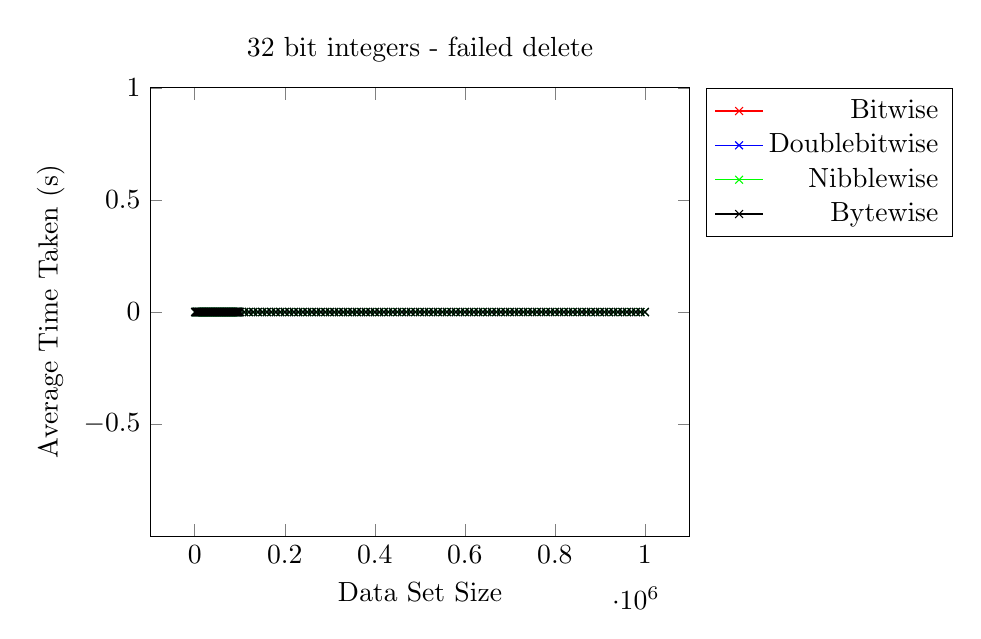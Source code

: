 \begin{tikzpicture}
\begin{axis}[
legend style={
    cells={anchor=east},
    legend pos=outer north east,
},
xlabel=Data Set Size,
ylabel=Average Time Taken (s),
title=32 bit integers - failed delete]
\addplot[color=red,mark=x] coordinates {
    (1000,0.0)
    (2000,0.0)
    (3000,0.0)
    (4000,0.0)
    (5000,0.0)
    (6000,0.0)
    (7000,0.0)
    (8000,0.0)
    (9000,0.0)
    (10000,0.0)
    (11000,0.0)
    (12000,0.0)
    (13000,0.0)
    (14000,0.0)
    (15000,0.0)
    (16000,0.0)
    (17000,0.0)
    (18000,0.0)
    (19000,0.0)
    (20000,0.0)
    (21000,0.0)
    (22000,0.0)
    (23000,0.0)
    (24000,0.0)
    (25000,0.0)
    (26000,0.0)
    (27000,0.0)
    (28000,0.0)
    (29000,0.0)
    (30000,0.0)
    (31000,0.0)
    (32000,0.0)
    (33000,0.0)
    (34000,0.0)
    (35000,0.0)
    (36000,0.0)
    (37000,0.0)
    (38000,0.0)
    (39000,0.0)
    (40000,0.0)
    (41000,0.0)
    (42000,0.0)
    (43000,0.0)
    (44000,0.0)
    (45000,0.0)
    (46000,0.0)
    (47000,0.0)
    (48000,0.0)
    (49000,0.0)
    (50000,0.0)
    (51000,0.0)
    (52000,0.0)
    (53000,0.0)
    (54000,0.0)
    (55000,0.0)
    (56000,0.0)
    (57000,0.0)
    (58000,0.0)
    (59000,0.0)
    (60000,0.0)
    (61000,0.0)
    (62000,0.0)
    (63000,0.0)
    (64000,0.0)
    (65000,0.0)
    (66000,0.0)
    (67000,0.0)
    (68000,0.0)
    (69000,0.0)
    (70000,0.0)
    (71000,0.0)
    (72000,0.0)
    (73000,0.0)
    (74000,0.0)
    (75000,0.0)
    (76000,0.0)
    (77000,0.0)
    (78000,0.0)
    (79000,0.0)
    (80000,0.0)
    (81000,0.0)
    (82000,0.0)
    (83000,0.0)
    (84000,0.0)
    (85000,0.0)
    (86000,0.0)
    (87000,0.0)
    (88000,0.0)
    (89000,0.0)
    (90000,0.0)
    (91000,0.0)
    (92000,0.0)
    (93000,0.0)
    (94000,0.0)
    (95000,0.0)
    (96000,0.0)
    (97000,0.0)
    (98000,0.0)
    (99000,0.0)
    (100000,0.0)
    (110000,0.0)
    (120000,0.0)
    (130000,0.0)
    (140000,0.0)
    (150000,0.0)
    (160000,0.0)
    (170000,0.0)
    (180000,0.0)
    (190000,0.0)
    (200000,0.0)
    (210000,0.0)
    (220000,0.0)
    (230000,0.0)
    (240000,0.0)
    (250000,0.0)
    (260000,0.0)
    (270000,0.0)
    (280000,0.0)
    (290000,0.0)
    (300000,0.0)
    (310000,0.0)
    (320000,0.0)
    (330000,0.0)
    (340000,0.0)
    (350000,0.0)
    (360000,0.0)
    (370000,0.0)
    (380000,0.0)
    (390000,0.0)
    (400000,0.0)
    (410000,0.0)
    (420000,0.0)
    (430000,0.0)
    (440000,0.0)
    (450000,0.0)
    (460000,0.0)
    (470000,0.0)
    (480000,0.0)
    (490000,0.0)
    (500000,0.0)
    (510000,0.0)
    (520000,0.0)
    (530000,0.0)
    (540000,0.0)
    (550000,0.0)
    (560000,0.0)
    (570000,0.0)
    (580000,0.0)
    (590000,0.0)
    (600000,0.0)
    (610000,0.0)
    (620000,0.0)
    (630000,0.0)
    (640000,0.0)
    (650000,0.0)
    (660000,0.0)
    (670000,0.0)
    (680000,0.0)
    (690000,0.0)
    (700000,0.0)
    (710000,0.0)
    (720000,0.0)
    (730000,0.0)
    (740000,0.0)
    (750000,0.0)
    (760000,0.0)
    (770000,0.0)
    (780000,0.0)
    (790000,0.0)
    (800000,0.0)
    (810000,0.0)
    (820000,0.0)
    (830000,0.0)
    (840000,0.0)
    (850000,0.0)
    (860000,0.0)
    (870000,0.0)
    (880000,0.0)
    (890000,0.0)
    (900000,0.0)
    (910000,0.0)
    (920000,0.0)
    (930000,0.0)
    (940000,0.0)
    (950000,0.0)
    (960000,0.0)
    (970000,0.0)
    (980000,0.0)
    (990000,0.0)
    (1000000,0.0)
};
\addlegendentry{Bitwise}

\addplot[color=blue,mark=x] coordinates {
    (1000,0.0)
    (2000,0.0)
    (3000,0.0)
    (4000,0.0)
    (5000,0.0)
    (6000,0.0)
    (7000,0.0)
    (8000,0.0)
    (9000,0.0)
    (10000,0.0)
    (11000,0.0)
    (12000,0.0)
    (13000,0.0)
    (14000,0.0)
    (15000,0.0)
    (16000,0.0)
    (17000,0.0)
    (18000,0.0)
    (19000,0.0)
    (20000,0.0)
    (21000,0.0)
    (22000,0.0)
    (23000,0.0)
    (24000,0.0)
    (25000,0.0)
    (26000,0.0)
    (27000,0.0)
    (28000,0.0)
    (29000,0.0)
    (30000,0.0)
    (31000,0.0)
    (32000,0.0)
    (33000,0.0)
    (34000,0.0)
    (35000,0.0)
    (36000,0.0)
    (37000,0.0)
    (38000,0.0)
    (39000,0.0)
    (40000,0.0)
    (41000,0.0)
    (42000,0.0)
    (43000,0.0)
    (44000,0.0)
    (45000,0.0)
    (46000,0.0)
    (47000,0.0)
    (48000,0.0)
    (49000,0.0)
    (50000,0.0)
    (51000,0.0)
    (52000,0.0)
    (53000,0.0)
    (54000,0.0)
    (55000,0.0)
    (56000,0.0)
    (57000,0.0)
    (58000,0.0)
    (59000,0.0)
    (60000,0.0)
    (61000,0.0)
    (62000,0.0)
    (63000,0.0)
    (64000,0.0)
    (65000,0.0)
    (66000,0.0)
    (67000,0.0)
    (68000,0.0)
    (69000,0.0)
    (70000,0.0)
    (71000,0.0)
    (72000,0.0)
    (73000,0.0)
    (74000,0.0)
    (75000,0.0)
    (76000,0.0)
    (77000,0.0)
    (78000,0.0)
    (79000,0.0)
    (80000,0.0)
    (81000,0.0)
    (82000,0.0)
    (83000,0.0)
    (84000,0.0)
    (85000,0.0)
    (86000,0.0)
    (87000,0.0)
    (88000,0.0)
    (89000,0.0)
    (90000,0.0)
    (91000,0.0)
    (92000,0.0)
    (93000,0.0)
    (94000,0.0)
    (95000,0.0)
    (96000,0.0)
    (97000,0.0)
    (98000,0.0)
    (99000,0.0)
    (100000,0.0)
    (110000,0.0)
    (120000,0.0)
    (130000,0.0)
    (140000,0.0)
    (150000,0.0)
    (160000,0.0)
    (170000,0.0)
    (180000,0.0)
    (190000,0.0)
    (200000,0.0)
    (210000,0.0)
    (220000,0.0)
    (230000,0.0)
    (240000,0.0)
    (250000,0.0)
    (260000,0.0)
    (270000,0.0)
    (280000,0.0)
    (290000,0.0)
    (300000,0.0)
    (310000,0.0)
    (320000,0.0)
    (330000,0.0)
    (340000,0.0)
    (350000,0.0)
    (360000,0.0)
    (370000,0.0)
    (380000,0.0)
    (390000,0.0)
    (400000,0.0)
    (410000,0.0)
    (420000,0.0)
    (430000,0.0)
    (440000,0.0)
    (450000,0.0)
    (460000,0.0)
    (470000,0.0)
    (480000,0.0)
    (490000,0.0)
    (500000,0.0)
    (510000,0.0)
    (520000,0.0)
    (530000,0.0)
    (540000,0.0)
    (550000,0.0)
    (560000,0.0)
    (570000,0.0)
    (580000,0.0)
    (590000,0.0)
    (600000,0.0)
    (610000,0.0)
    (620000,0.0)
    (630000,0.0)
    (640000,0.0)
    (650000,0.0)
    (660000,0.0)
    (670000,0.0)
    (680000,0.0)
    (690000,0.0)
    (700000,0.0)
    (710000,0.0)
    (720000,0.0)
    (730000,0.0)
    (740000,0.0)
    (750000,0.0)
    (760000,0.0)
    (770000,0.0)
    (780000,0.0)
    (790000,0.0)
    (800000,0.0)
    (810000,0.0)
    (820000,0.0)
    (830000,0.0)
    (840000,0.0)
    (850000,0.0)
    (860000,0.0)
    (870000,0.0)
    (880000,0.0)
    (890000,0.0)
    (900000,0.0)
    (910000,0.0)
    (920000,0.0)
    (930000,0.0)
    (940000,0.0)
    (950000,0.0)
    (960000,0.0)
    (970000,0.0)
    (980000,0.0)
    (990000,0.0)
    (1000000,0.0)
};
\addlegendentry{Doublebitwise}

\addplot[color=green,mark=x] coordinates {
    (1000,0.0)
    (2000,0.0)
    (3000,0.0)
    (4000,0.0)
    (5000,0.0)
    (6000,0.0)
    (7000,0.0)
    (8000,0.0)
    (9000,0.0)
    (10000,0.0)
    (11000,0.0)
    (12000,0.0)
    (13000,0.0)
    (14000,0.0)
    (15000,0.0)
    (16000,0.0)
    (17000,0.0)
    (18000,0.0)
    (19000,0.0)
    (20000,0.0)
    (21000,0.0)
    (22000,0.0)
    (23000,0.0)
    (24000,0.0)
    (25000,0.0)
    (26000,0.0)
    (27000,0.0)
    (28000,0.0)
    (29000,0.0)
    (30000,0.0)
    (31000,0.0)
    (32000,0.0)
    (33000,0.0)
    (34000,0.0)
    (35000,0.0)
    (36000,0.0)
    (37000,0.0)
    (38000,0.0)
    (39000,0.0)
    (40000,0.0)
    (41000,0.0)
    (42000,0.0)
    (43000,0.0)
    (44000,0.0)
    (45000,0.0)
    (46000,0.0)
    (47000,0.0)
    (48000,0.0)
    (49000,0.0)
    (50000,0.0)
    (51000,0.0)
    (52000,0.0)
    (53000,0.0)
    (54000,0.0)
    (55000,0.0)
    (56000,0.0)
    (57000,0.0)
    (58000,0.0)
    (59000,0.0)
    (60000,0.0)
    (61000,0.0)
    (62000,0.0)
    (63000,0.0)
    (64000,0.0)
    (65000,0.0)
    (66000,0.0)
    (67000,0.0)
    (68000,0.0)
    (69000,0.0)
    (70000,0.0)
    (71000,0.0)
    (72000,0.0)
    (73000,0.0)
    (74000,0.0)
    (75000,0.0)
    (76000,0.0)
    (77000,0.0)
    (78000,0.0)
    (79000,0.0)
    (80000,0.0)
    (81000,0.0)
    (82000,0.0)
    (83000,0.0)
    (84000,0.0)
    (85000,0.0)
    (86000,0.0)
    (87000,0.0)
    (88000,0.0)
    (89000,0.0)
    (90000,0.0)
    (91000,0.0)
    (92000,0.0)
    (93000,0.0)
    (94000,0.0)
    (95000,0.0)
    (96000,0.0)
    (97000,0.0)
    (98000,0.0)
    (99000,0.0)
    (100000,0.0)
    (110000,0.0)
    (120000,0.0)
    (130000,0.0)
    (140000,0.0)
    (150000,0.0)
    (160000,0.0)
    (170000,0.0)
    (180000,0.0)
    (190000,0.0)
    (200000,0.0)
    (210000,0.0)
    (220000,0.0)
    (230000,0.0)
    (240000,0.0)
    (250000,0.0)
    (260000,0.0)
    (270000,0.0)
    (280000,0.0)
    (290000,0.0)
    (300000,0.0)
    (310000,0.0)
    (320000,0.0)
    (330000,0.0)
    (340000,0.0)
    (350000,0.0)
    (360000,0.0)
    (370000,0.0)
    (380000,0.0)
    (390000,0.0)
    (400000,0.0)
    (410000,0.0)
    (420000,0.0)
    (430000,0.0)
    (440000,0.0)
    (450000,0.0)
    (460000,0.0)
    (470000,0.0)
    (480000,0.0)
    (490000,0.0)
    (500000,0.0)
    (510000,0.0)
    (520000,0.0)
    (530000,0.0)
    (540000,0.0)
    (550000,0.0)
    (560000,0.0)
    (570000,0.0)
    (580000,0.0)
    (590000,0.0)
    (600000,0.0)
    (610000,0.0)
    (620000,0.0)
    (630000,0.0)
    (640000,0.0)
    (650000,0.0)
    (660000,0.0)
    (670000,0.0)
    (680000,0.0)
    (690000,0.0)
    (700000,0.0)
    (710000,0.0)
    (720000,0.0)
    (730000,0.0)
    (740000,0.0)
    (750000,0.0)
    (760000,0.0)
    (770000,0.0)
    (780000,0.0)
    (790000,0.0)
    (800000,0.0)
    (810000,0.0)
    (820000,0.0)
    (830000,0.0)
    (840000,0.0)
    (850000,0.0)
    (860000,0.0)
    (870000,0.0)
    (880000,0.0)
    (890000,0.0)
    (900000,0.0)
    (910000,0.0)
    (920000,0.0)
    (930000,0.0)
    (940000,0.0)
    (950000,0.0)
    (960000,0.0)
    (970000,0.0)
    (980000,0.0)
    (990000,0.0)
    (1000000,0.0)
};
\addlegendentry{Nibblewise}
\addplot[color=black,mark=x] coordinates {
    (1000,0.0)
    (2000,0.0)
    (3000,0.0)
    (4000,0.0)
    (5000,0.0)
    (6000,0.0)
    (7000,0.0)
    (8000,0.0)
    (9000,0.0)
    (10000,0.0)
    (11000,0.0)
    (12000,0.0)
    (13000,0.0)
    (14000,0.0)
    (15000,0.0)
    (16000,0.0)
    (17000,0.0)
    (18000,0.0)
    (19000,0.0)
    (20000,0.0)
    (21000,0.0)
    (22000,0.0)
    (23000,0.0)
    (24000,0.0)
    (25000,0.0)
    (26000,0.0)
    (27000,0.0)
    (28000,0.0)
    (29000,0.0)
    (30000,0.0)
    (31000,0.0)
    (32000,0.0)
    (33000,0.0)
    (34000,0.0)
    (35000,0.0)
    (36000,0.0)
    (37000,0.0)
    (38000,0.0)
    (39000,0.0)
    (40000,0.0)
    (41000,0.0)
    (42000,0.0)
    (43000,0.0)
    (44000,0.0)
    (45000,0.0)
    (46000,0.0)
    (47000,0.0)
    (48000,0.0)
    (49000,0.0)
    (50000,0.0)
    (51000,0.0)
    (52000,0.0)
    (53000,0.0)
    (54000,0.0)
    (55000,0.0)
    (56000,0.0)
    (57000,0.0)
    (58000,0.0)
    (59000,0.0)
    (60000,0.0)
    (61000,0.0)
    (62000,0.0)
    (63000,0.0)
    (64000,0.0)
    (65000,0.0)
    (66000,0.0)
    (67000,0.0)
    (68000,0.0)
    (69000,0.0)
    (70000,0.0)
    (71000,0.0)
    (72000,0.0)
    (73000,0.0)
    (74000,0.0)
    (75000,0.0)
    (76000,0.0)
    (77000,0.0)
    (78000,0.0)
    (79000,0.0)
    (80000,0.0)
    (81000,0.0)
    (82000,0.0)
    (83000,0.0)
    (84000,0.0)
    (85000,0.0)
    (86000,0.0)
    (87000,0.0)
    (88000,0.0)
    (89000,0.0)
    (90000,0.0)
    (91000,0.0)
    (92000,0.0)
    (93000,0.0)
    (94000,0.0)
    (95000,0.0)
    (96000,0.0)
    (97000,0.0)
    (98000,0.0)
    (99000,0.0)
    (100000,0.0)
    (110000,0.0)
    (120000,0.0)
    (130000,0.0)
    (140000,0.0)
    (150000,0.0)
    (160000,0.0)
    (170000,0.0)
    (180000,0.0)
    (190000,0.0)
    (200000,0.0)
    (210000,0.0)
    (220000,0.0)
    (230000,0.0)
    (240000,0.0)
    (250000,0.0)
    (260000,0.0)
    (270000,0.0)
    (280000,0.0)
    (290000,0.0)
    (300000,0.0)
    (310000,0.0)
    (320000,0.0)
    (330000,0.0)
    (340000,0.0)
    (350000,0.0)
    (360000,0.0)
    (370000,0.0)
    (380000,0.0)
    (390000,0.0)
    (400000,0.0)
    (410000,0.0)
    (420000,0.0)
    (430000,0.0)
    (440000,0.0)
    (450000,0.0)
    (460000,0.0)
    (470000,0.0)
    (480000,0.0)
    (490000,0.0)
    (500000,0.0)
    (510000,0.0)
    (520000,0.0)
    (530000,0.0)
    (540000,0.0)
    (550000,0.0)
    (560000,0.0)
    (570000,0.0)
    (580000,0.0)
    (590000,0.0)
    (600000,0.0)
    (610000,0.0)
    (620000,0.0)
    (630000,0.0)
    (640000,0.0)
    (650000,0.0)
    (660000,0.0)
    (670000,0.0)
    (680000,0.0)
    (690000,0.0)
    (700000,0.0)
    (710000,0.0)
    (720000,0.0)
    (730000,0.0)
    (740000,0.0)
    (750000,0.0)
    (760000,0.0)
    (770000,0.0)
    (780000,0.0)
    (790000,0.0)
    (800000,0.0)
    (810000,0.0)
    (820000,0.0)
    (830000,0.0)
    (840000,0.0)
    (850000,0.0)
    (860000,0.0)
    (870000,0.0)
    (880000,0.0)
    (890000,0.0)
    (900000,0.0)
    (910000,0.0)
    (920000,0.0)
    (930000,0.0)
    (940000,0.0)
    (950000,0.0)
    (960000,0.0)
    (970000,0.0)
    (980000,0.0)
    (990000,0.0)
    (1000000,0.0)
};
\addlegendentry{Bytewise}

\end{axis}
\end{tikzpicture}

